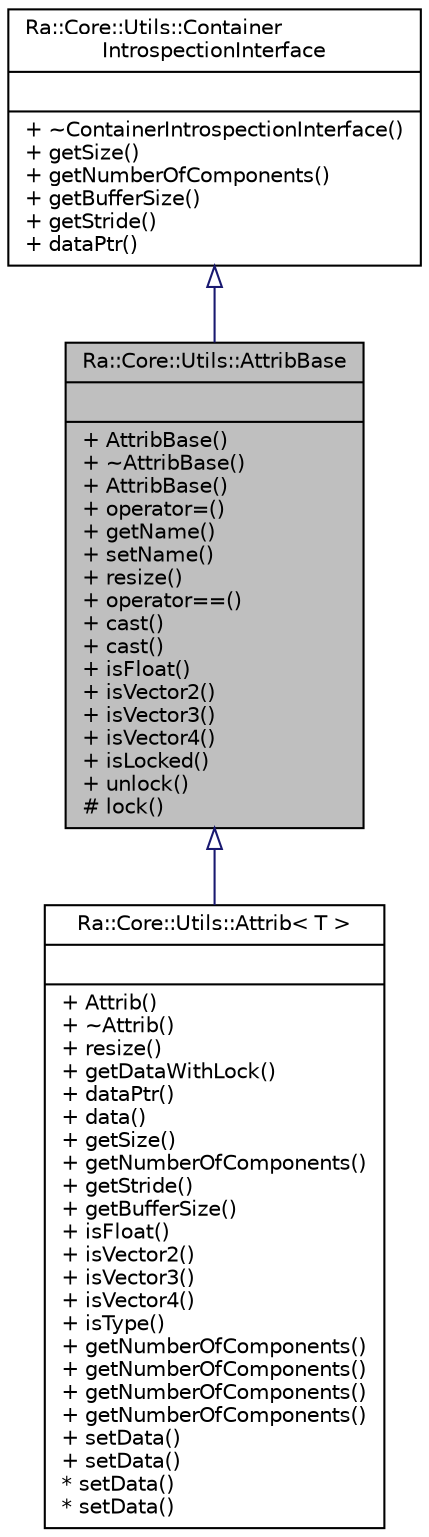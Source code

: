 digraph "Ra::Core::Utils::AttribBase"
{
 // INTERACTIVE_SVG=YES
 // LATEX_PDF_SIZE
  edge [fontname="Helvetica",fontsize="10",labelfontname="Helvetica",labelfontsize="10"];
  node [fontname="Helvetica",fontsize="10",shape=record];
  Node1 [label="{Ra::Core::Utils::AttribBase\n||+ AttribBase()\l+ ~AttribBase()\l+ AttribBase()\l+ operator=()\l+ getName()\l+ setName()\l+ resize()\l+ operator==()\l+ cast()\l+ cast()\l+ isFloat()\l+ isVector2()\l+ isVector3()\l+ isVector4()\l+ isLocked()\l+ unlock()\l# lock()\l}",height=0.2,width=0.4,color="black", fillcolor="grey75", style="filled", fontcolor="black",tooltip=" "];
  Node2 -> Node1 [dir="back",color="midnightblue",fontsize="10",style="solid",arrowtail="onormal",fontname="Helvetica"];
  Node2 [label="{Ra::Core::Utils::Container\lIntrospectionInterface\n||+ ~ContainerIntrospectionInterface()\l+ getSize()\l+ getNumberOfComponents()\l+ getBufferSize()\l+ getStride()\l+ dataPtr()\l}",height=0.2,width=0.4,color="black", fillcolor="white", style="filled",URL="$classRa_1_1Core_1_1Utils_1_1ContainerIntrospectionInterface.html",tooltip="This class defines the introspection interface a container need to implement."];
  Node1 -> Node3 [dir="back",color="midnightblue",fontsize="10",style="solid",arrowtail="onormal",fontname="Helvetica"];
  Node3 [label="{Ra::Core::Utils::Attrib\< T \>\n||+ Attrib()\l+ ~Attrib()\l+ resize()\l+ getDataWithLock()\l+ dataPtr()\l+ data()\l+ getSize()\l+ getNumberOfComponents()\l+ getStride()\l+ getBufferSize()\l+ isFloat()\l+ isVector2()\l+ isVector3()\l+ isVector4()\l+ isType()\l+ getNumberOfComponents()\l+ getNumberOfComponents()\l+ getNumberOfComponents()\l+ getNumberOfComponents()\l+ setData()\l+ setData()\l* setData()\l* setData()\l}",height=0.2,width=0.4,color="black", fillcolor="white", style="filled",URL="$classRa_1_1Core_1_1Utils_1_1Attrib.html",tooltip=" "];
}
